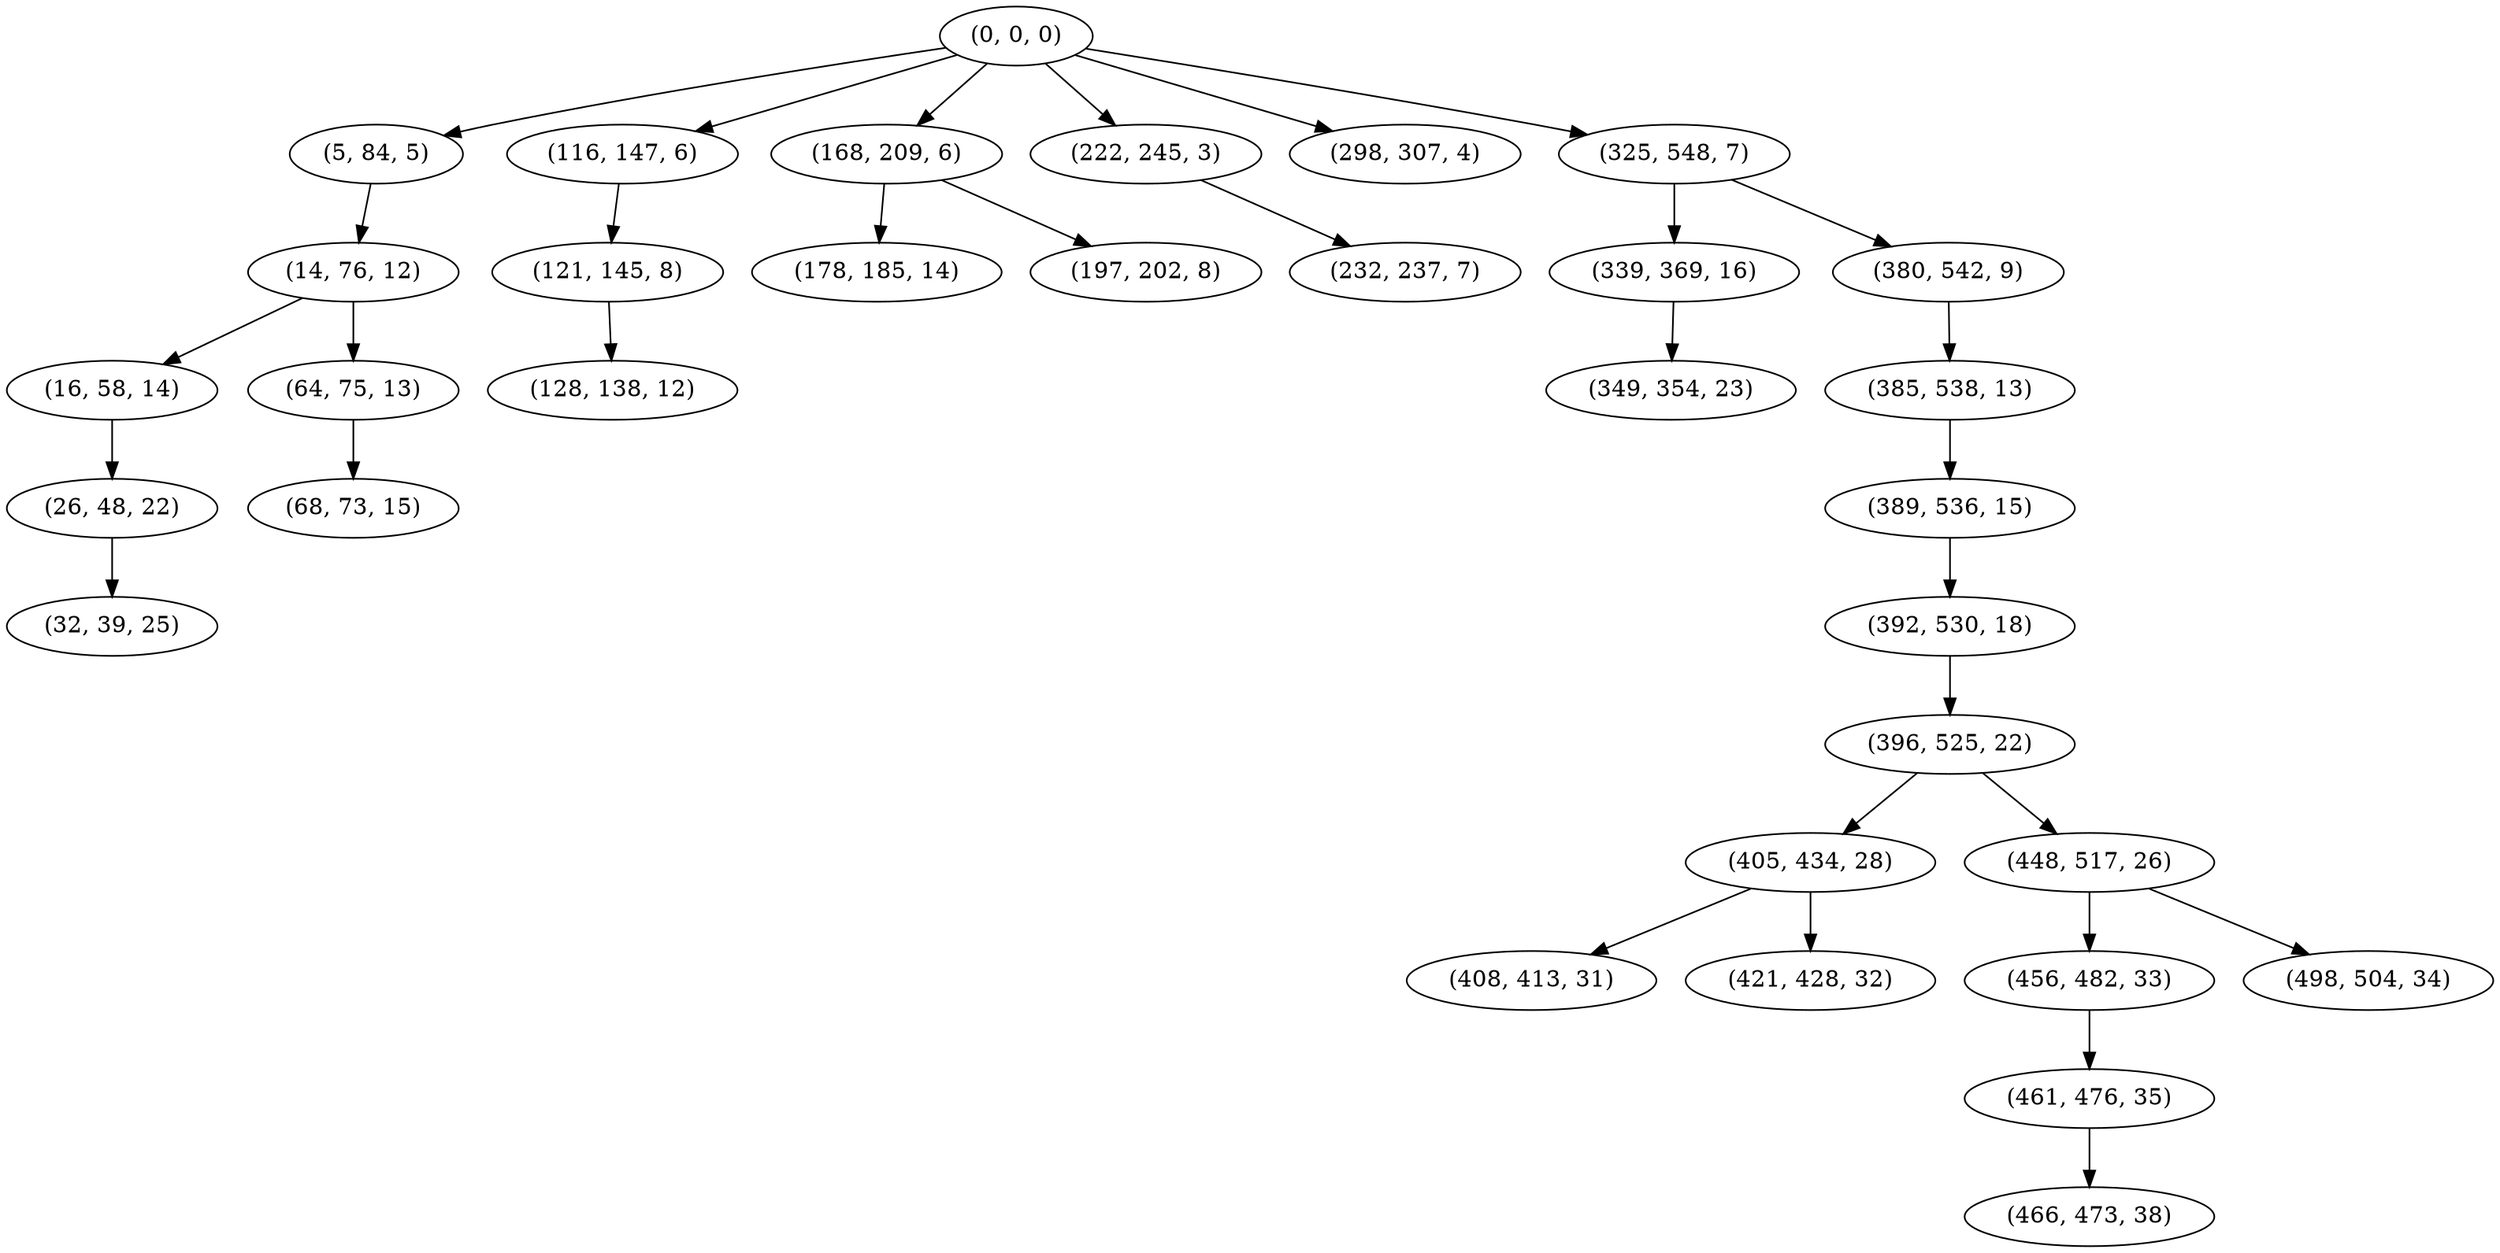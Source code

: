 digraph tree {
    "(0, 0, 0)";
    "(5, 84, 5)";
    "(14, 76, 12)";
    "(16, 58, 14)";
    "(26, 48, 22)";
    "(32, 39, 25)";
    "(64, 75, 13)";
    "(68, 73, 15)";
    "(116, 147, 6)";
    "(121, 145, 8)";
    "(128, 138, 12)";
    "(168, 209, 6)";
    "(178, 185, 14)";
    "(197, 202, 8)";
    "(222, 245, 3)";
    "(232, 237, 7)";
    "(298, 307, 4)";
    "(325, 548, 7)";
    "(339, 369, 16)";
    "(349, 354, 23)";
    "(380, 542, 9)";
    "(385, 538, 13)";
    "(389, 536, 15)";
    "(392, 530, 18)";
    "(396, 525, 22)";
    "(405, 434, 28)";
    "(408, 413, 31)";
    "(421, 428, 32)";
    "(448, 517, 26)";
    "(456, 482, 33)";
    "(461, 476, 35)";
    "(466, 473, 38)";
    "(498, 504, 34)";
    "(0, 0, 0)" -> "(5, 84, 5)";
    "(0, 0, 0)" -> "(116, 147, 6)";
    "(0, 0, 0)" -> "(168, 209, 6)";
    "(0, 0, 0)" -> "(222, 245, 3)";
    "(0, 0, 0)" -> "(298, 307, 4)";
    "(0, 0, 0)" -> "(325, 548, 7)";
    "(5, 84, 5)" -> "(14, 76, 12)";
    "(14, 76, 12)" -> "(16, 58, 14)";
    "(14, 76, 12)" -> "(64, 75, 13)";
    "(16, 58, 14)" -> "(26, 48, 22)";
    "(26, 48, 22)" -> "(32, 39, 25)";
    "(64, 75, 13)" -> "(68, 73, 15)";
    "(116, 147, 6)" -> "(121, 145, 8)";
    "(121, 145, 8)" -> "(128, 138, 12)";
    "(168, 209, 6)" -> "(178, 185, 14)";
    "(168, 209, 6)" -> "(197, 202, 8)";
    "(222, 245, 3)" -> "(232, 237, 7)";
    "(325, 548, 7)" -> "(339, 369, 16)";
    "(325, 548, 7)" -> "(380, 542, 9)";
    "(339, 369, 16)" -> "(349, 354, 23)";
    "(380, 542, 9)" -> "(385, 538, 13)";
    "(385, 538, 13)" -> "(389, 536, 15)";
    "(389, 536, 15)" -> "(392, 530, 18)";
    "(392, 530, 18)" -> "(396, 525, 22)";
    "(396, 525, 22)" -> "(405, 434, 28)";
    "(396, 525, 22)" -> "(448, 517, 26)";
    "(405, 434, 28)" -> "(408, 413, 31)";
    "(405, 434, 28)" -> "(421, 428, 32)";
    "(448, 517, 26)" -> "(456, 482, 33)";
    "(448, 517, 26)" -> "(498, 504, 34)";
    "(456, 482, 33)" -> "(461, 476, 35)";
    "(461, 476, 35)" -> "(466, 473, 38)";
}
